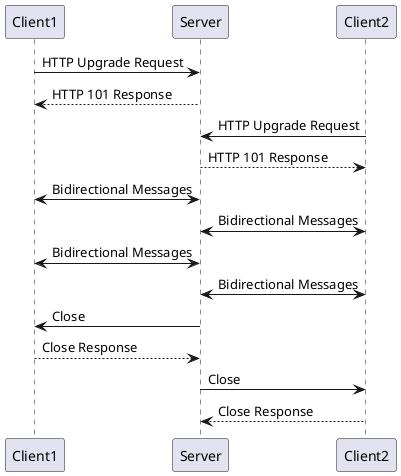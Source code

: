 @startuml
'https://plantuml.com/sequence-diagram

'autonumber

Client1 -> Server: HTTP Upgrade Request
Server --> Client1: HTTP 101 Response
Client2 -> Server: HTTP Upgrade Request
Server --> Client2: HTTP 101 Response
Client1 <-> Server: Bidirectional Messages
Client2 <-> Server: Bidirectional Messages
Client1 <-> Server: Bidirectional Messages
Client2 <-> Server: Bidirectional Messages
Client1 <- Server: Close
Server <-- Client1: Close Response
Client2 <- Server: Close
Server <-- Client2: Close Response
@enduml
